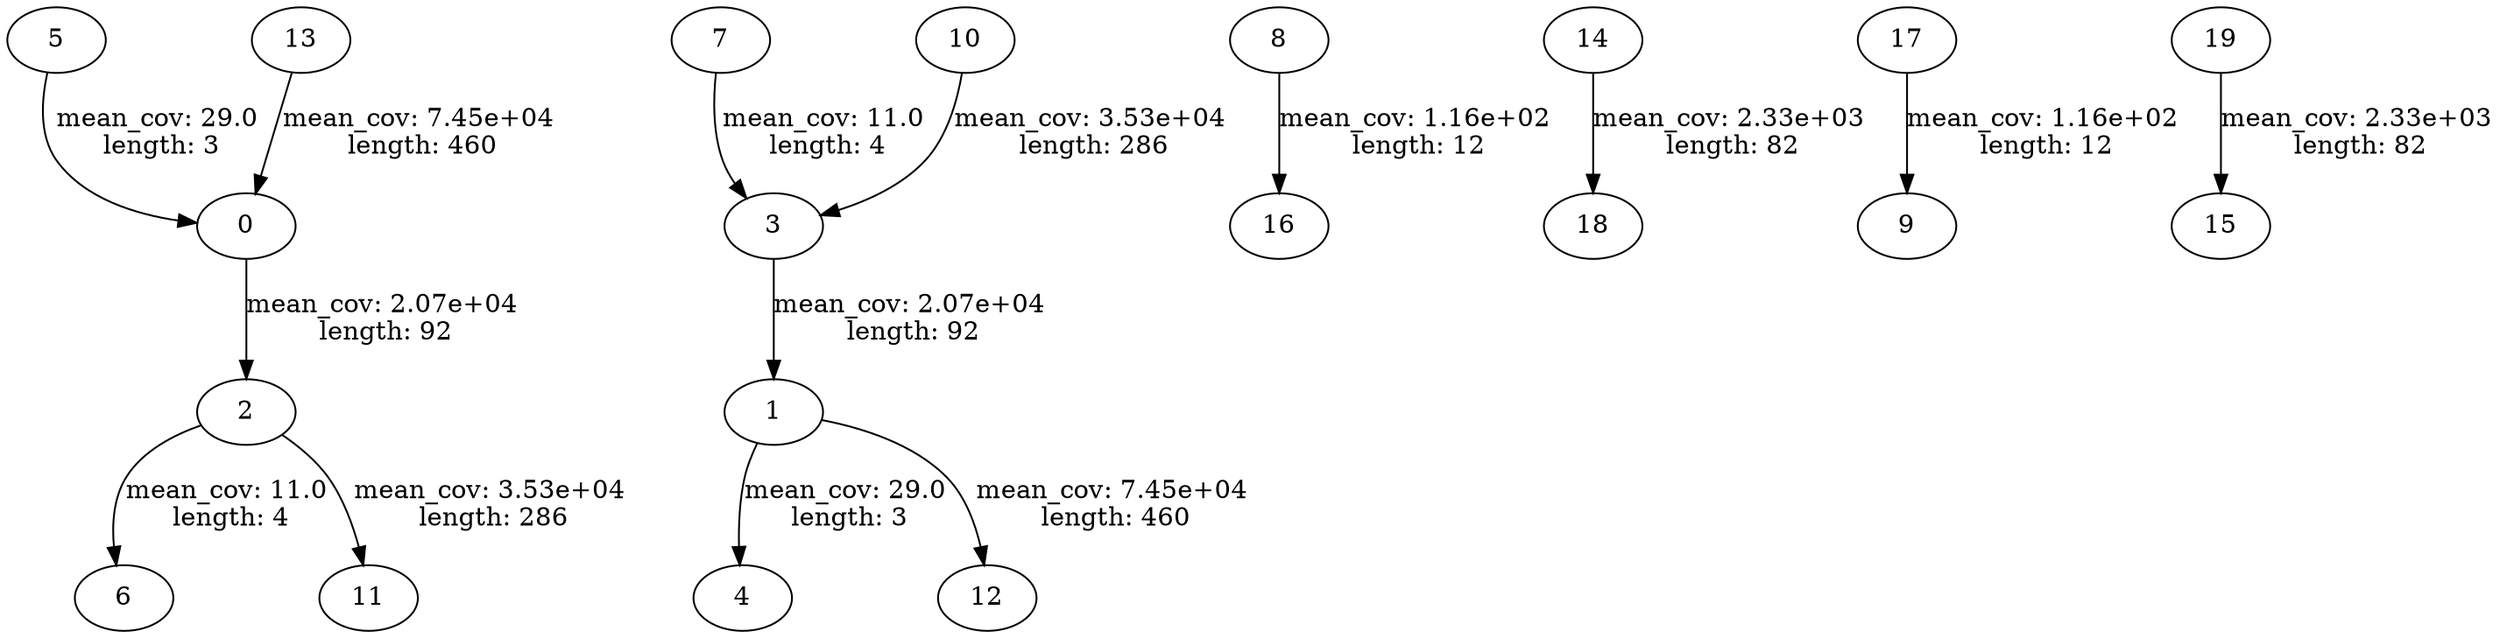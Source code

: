 strict digraph "" {
	0 -> 2	 [label="mean_cov: 2.07e+04
 length: 92",
		length=92,
		mean_cov=224.6195652173913];
	1 -> 4	 [label="mean_cov: 29.0
 length: 3",
		length=3,
		mean_cov=9.666666666666666];
	1 -> 12	 [label="mean_cov: 7.45e+04
 length: 460",
		length=460,
		mean_cov=161.90652173913043];
	2 -> 6	 [label="mean_cov: 11.0
 length: 4",
		length=4,
		mean_cov=2.75];
	2 -> 11	 [label="mean_cov: 3.53e+04
 length: 286",
		length=286,
		mean_cov=123.48251748251748];
	3 -> 1	 [label="mean_cov: 2.07e+04
 length: 92",
		length=92,
		mean_cov=224.6195652173913];
	5 -> 0	 [label="mean_cov: 29.0
 length: 3",
		length=3,
		mean_cov=9.666666666666666];
	7 -> 3	 [label="mean_cov: 11.0
 length: 4",
		length=4,
		mean_cov=2.75];
	8 -> 16	 [label="mean_cov: 1.16e+02
 length: 12",
		length=12,
		mean_cov=9.666666666666666];
	10 -> 3	 [label="mean_cov: 3.53e+04
 length: 286",
		length=286,
		mean_cov=123.48251748251748];
	13 -> 0	 [label="mean_cov: 7.45e+04
 length: 460",
		length=460,
		mean_cov=161.90652173913043];
	14 -> 18	 [label="mean_cov: 2.33e+03
 length: 82",
		length=82,
		mean_cov=28.414634146341463];
	17 -> 9	 [label="mean_cov: 1.16e+02
 length: 12",
		length=12,
		mean_cov=9.666666666666666];
	19 -> 15	 [label="mean_cov: 2.33e+03
 length: 82",
		length=82,
		mean_cov=28.414634146341463];
}
